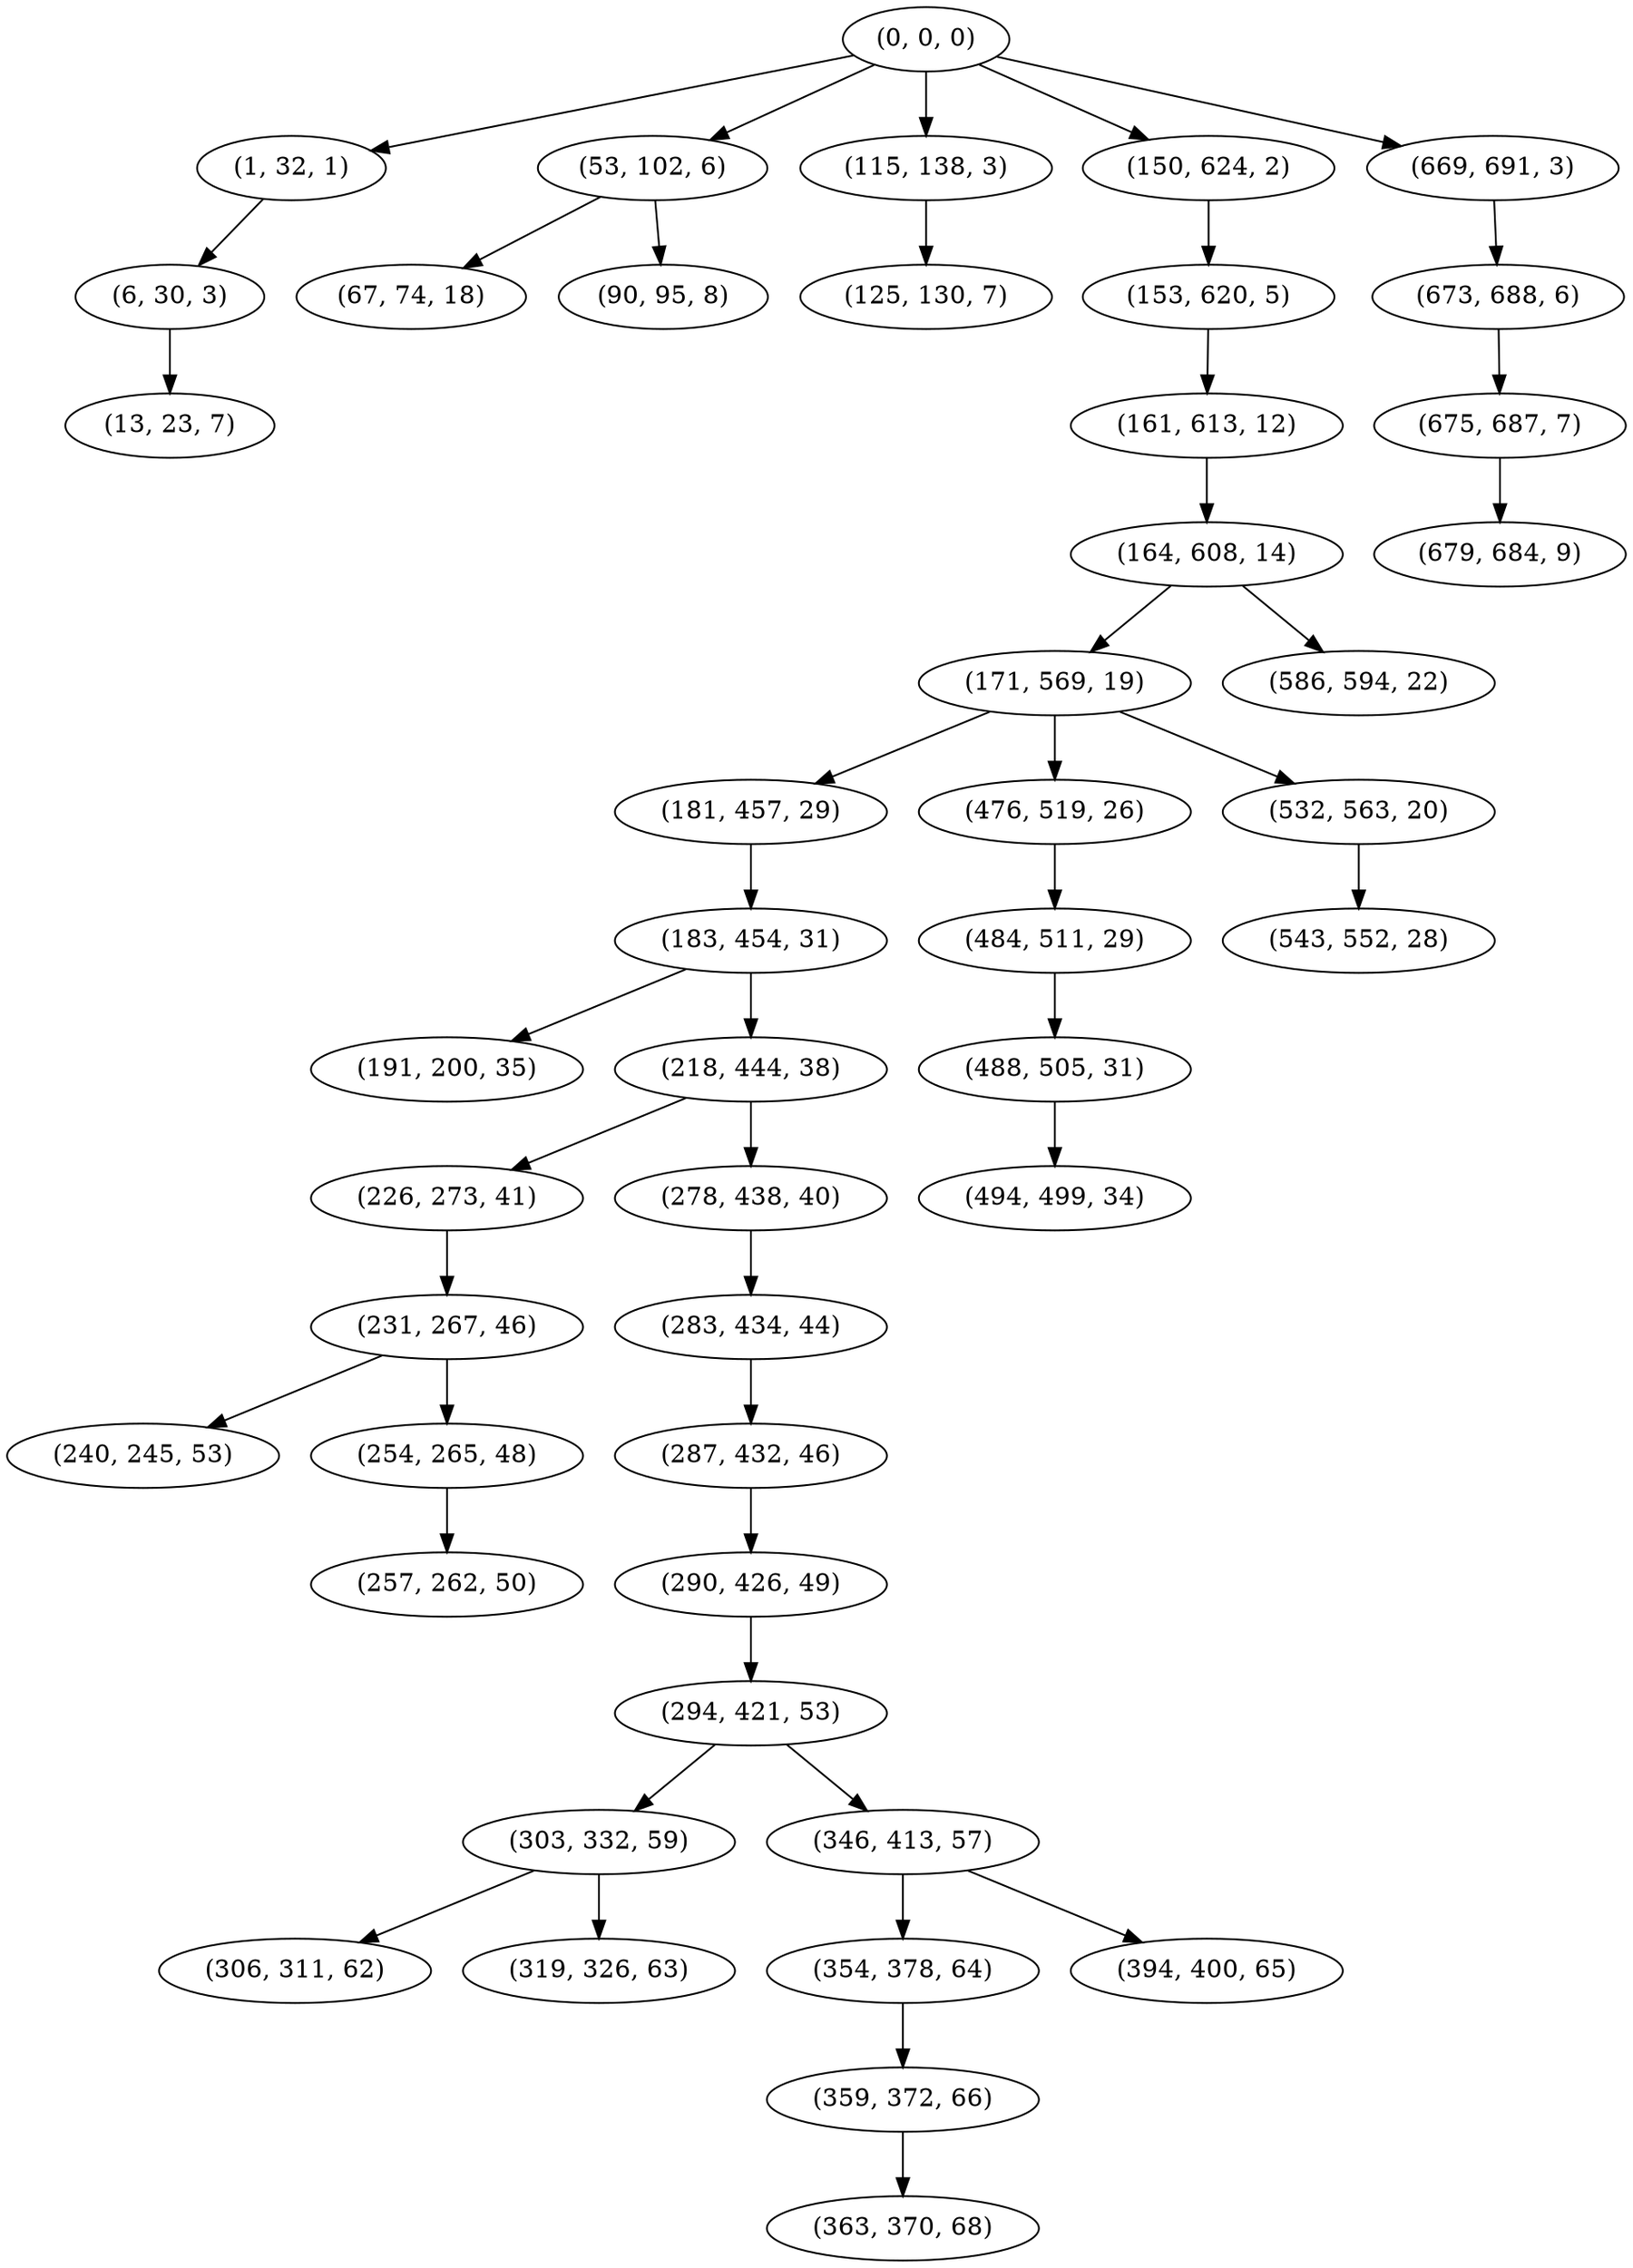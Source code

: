 digraph tree {
    "(0, 0, 0)";
    "(1, 32, 1)";
    "(6, 30, 3)";
    "(13, 23, 7)";
    "(53, 102, 6)";
    "(67, 74, 18)";
    "(90, 95, 8)";
    "(115, 138, 3)";
    "(125, 130, 7)";
    "(150, 624, 2)";
    "(153, 620, 5)";
    "(161, 613, 12)";
    "(164, 608, 14)";
    "(171, 569, 19)";
    "(181, 457, 29)";
    "(183, 454, 31)";
    "(191, 200, 35)";
    "(218, 444, 38)";
    "(226, 273, 41)";
    "(231, 267, 46)";
    "(240, 245, 53)";
    "(254, 265, 48)";
    "(257, 262, 50)";
    "(278, 438, 40)";
    "(283, 434, 44)";
    "(287, 432, 46)";
    "(290, 426, 49)";
    "(294, 421, 53)";
    "(303, 332, 59)";
    "(306, 311, 62)";
    "(319, 326, 63)";
    "(346, 413, 57)";
    "(354, 378, 64)";
    "(359, 372, 66)";
    "(363, 370, 68)";
    "(394, 400, 65)";
    "(476, 519, 26)";
    "(484, 511, 29)";
    "(488, 505, 31)";
    "(494, 499, 34)";
    "(532, 563, 20)";
    "(543, 552, 28)";
    "(586, 594, 22)";
    "(669, 691, 3)";
    "(673, 688, 6)";
    "(675, 687, 7)";
    "(679, 684, 9)";
    "(0, 0, 0)" -> "(1, 32, 1)";
    "(0, 0, 0)" -> "(53, 102, 6)";
    "(0, 0, 0)" -> "(115, 138, 3)";
    "(0, 0, 0)" -> "(150, 624, 2)";
    "(0, 0, 0)" -> "(669, 691, 3)";
    "(1, 32, 1)" -> "(6, 30, 3)";
    "(6, 30, 3)" -> "(13, 23, 7)";
    "(53, 102, 6)" -> "(67, 74, 18)";
    "(53, 102, 6)" -> "(90, 95, 8)";
    "(115, 138, 3)" -> "(125, 130, 7)";
    "(150, 624, 2)" -> "(153, 620, 5)";
    "(153, 620, 5)" -> "(161, 613, 12)";
    "(161, 613, 12)" -> "(164, 608, 14)";
    "(164, 608, 14)" -> "(171, 569, 19)";
    "(164, 608, 14)" -> "(586, 594, 22)";
    "(171, 569, 19)" -> "(181, 457, 29)";
    "(171, 569, 19)" -> "(476, 519, 26)";
    "(171, 569, 19)" -> "(532, 563, 20)";
    "(181, 457, 29)" -> "(183, 454, 31)";
    "(183, 454, 31)" -> "(191, 200, 35)";
    "(183, 454, 31)" -> "(218, 444, 38)";
    "(218, 444, 38)" -> "(226, 273, 41)";
    "(218, 444, 38)" -> "(278, 438, 40)";
    "(226, 273, 41)" -> "(231, 267, 46)";
    "(231, 267, 46)" -> "(240, 245, 53)";
    "(231, 267, 46)" -> "(254, 265, 48)";
    "(254, 265, 48)" -> "(257, 262, 50)";
    "(278, 438, 40)" -> "(283, 434, 44)";
    "(283, 434, 44)" -> "(287, 432, 46)";
    "(287, 432, 46)" -> "(290, 426, 49)";
    "(290, 426, 49)" -> "(294, 421, 53)";
    "(294, 421, 53)" -> "(303, 332, 59)";
    "(294, 421, 53)" -> "(346, 413, 57)";
    "(303, 332, 59)" -> "(306, 311, 62)";
    "(303, 332, 59)" -> "(319, 326, 63)";
    "(346, 413, 57)" -> "(354, 378, 64)";
    "(346, 413, 57)" -> "(394, 400, 65)";
    "(354, 378, 64)" -> "(359, 372, 66)";
    "(359, 372, 66)" -> "(363, 370, 68)";
    "(476, 519, 26)" -> "(484, 511, 29)";
    "(484, 511, 29)" -> "(488, 505, 31)";
    "(488, 505, 31)" -> "(494, 499, 34)";
    "(532, 563, 20)" -> "(543, 552, 28)";
    "(669, 691, 3)" -> "(673, 688, 6)";
    "(673, 688, 6)" -> "(675, 687, 7)";
    "(675, 687, 7)" -> "(679, 684, 9)";
}

